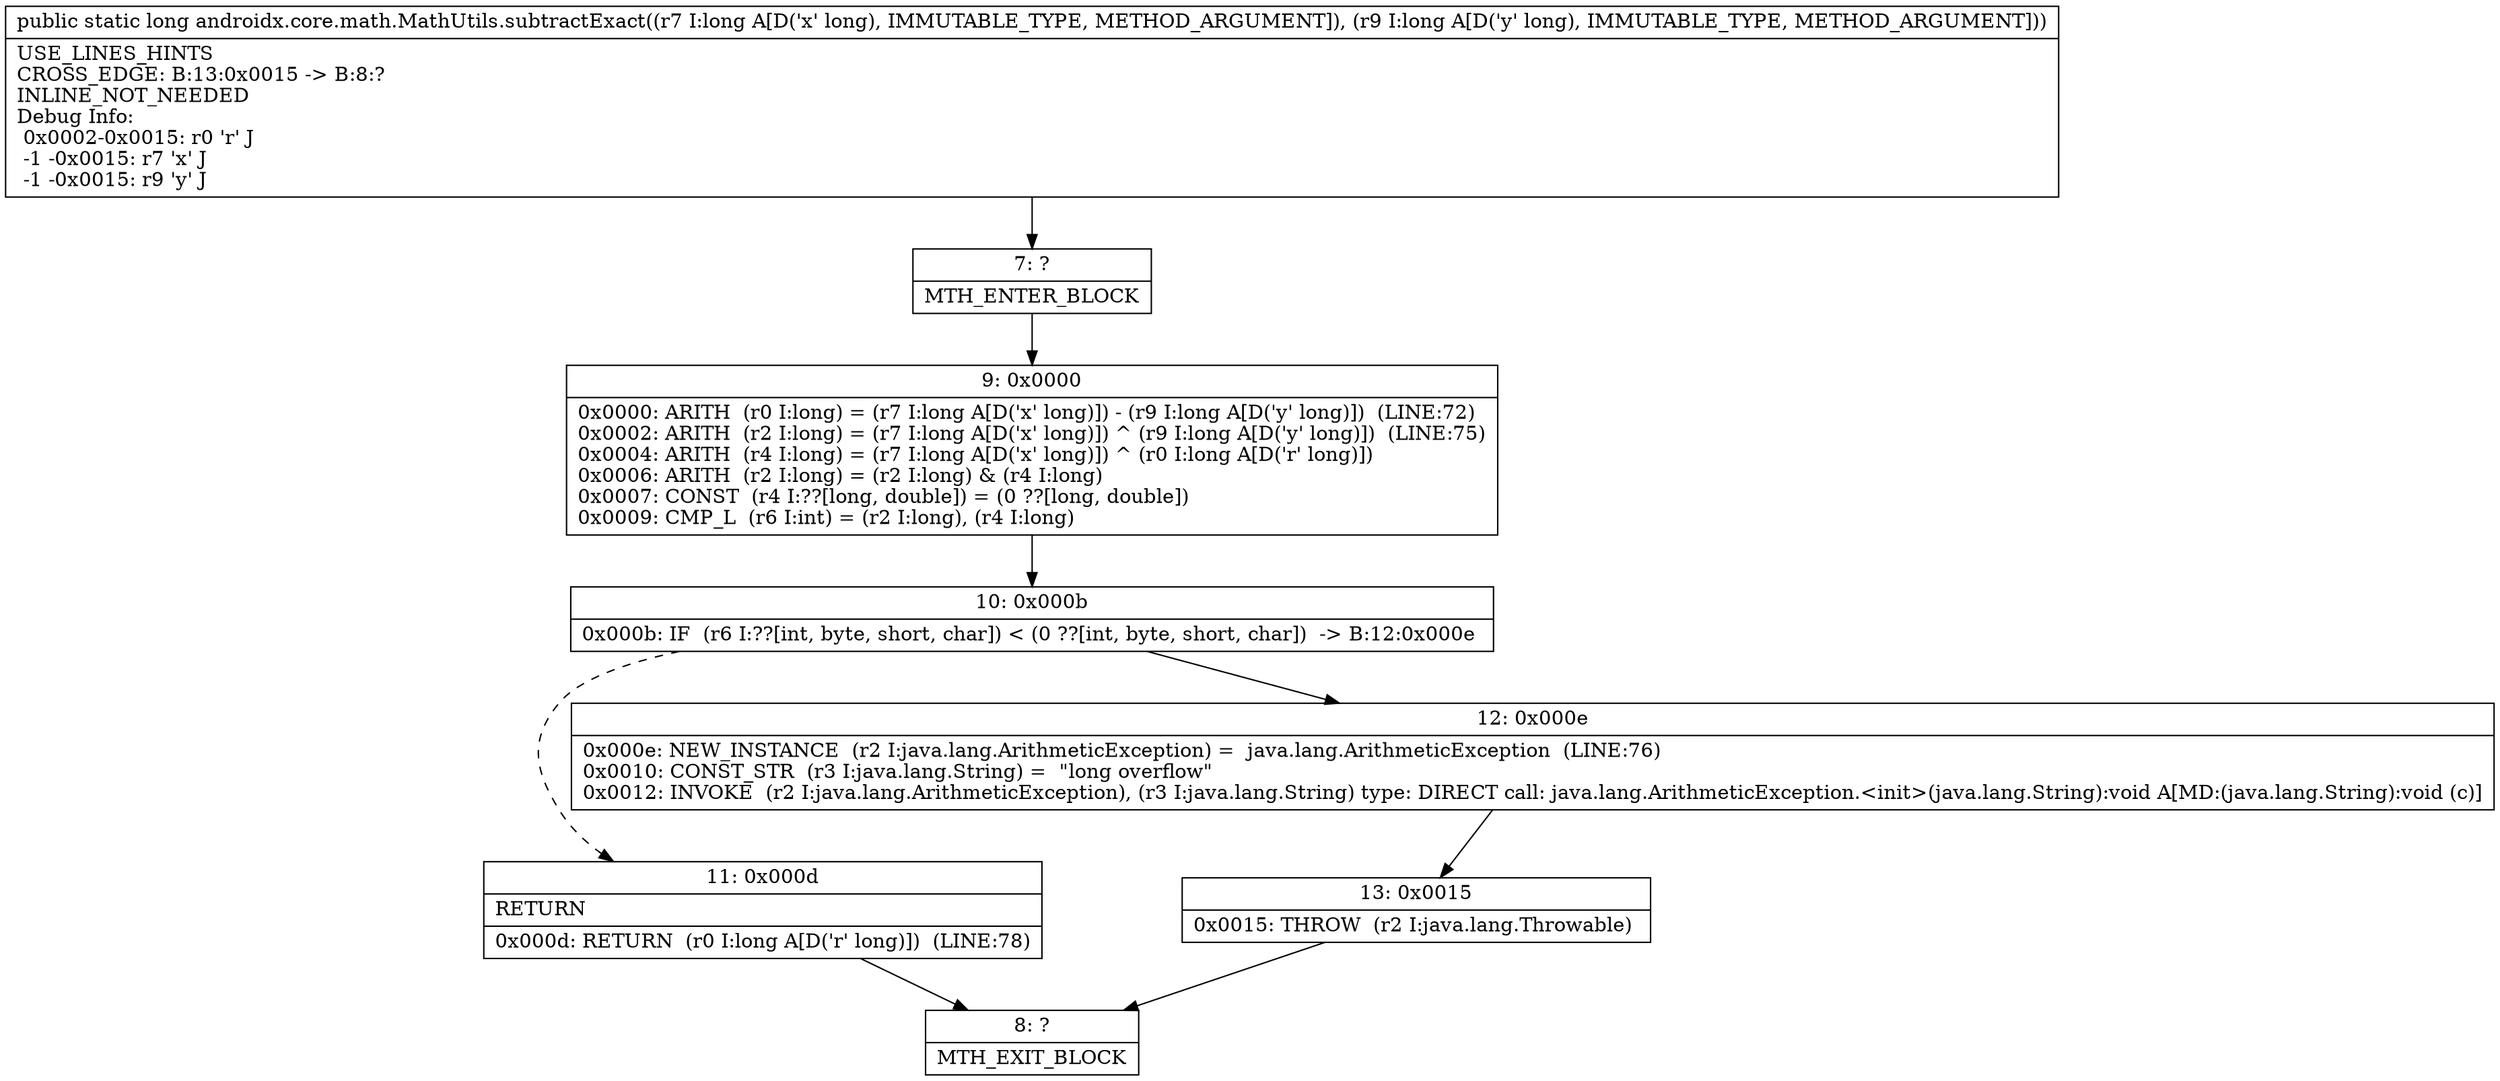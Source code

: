 digraph "CFG forandroidx.core.math.MathUtils.subtractExact(JJ)J" {
Node_7 [shape=record,label="{7\:\ ?|MTH_ENTER_BLOCK\l}"];
Node_9 [shape=record,label="{9\:\ 0x0000|0x0000: ARITH  (r0 I:long) = (r7 I:long A[D('x' long)]) \- (r9 I:long A[D('y' long)])  (LINE:72)\l0x0002: ARITH  (r2 I:long) = (r7 I:long A[D('x' long)]) ^ (r9 I:long A[D('y' long)])  (LINE:75)\l0x0004: ARITH  (r4 I:long) = (r7 I:long A[D('x' long)]) ^ (r0 I:long A[D('r' long)]) \l0x0006: ARITH  (r2 I:long) = (r2 I:long) & (r4 I:long) \l0x0007: CONST  (r4 I:??[long, double]) = (0 ??[long, double]) \l0x0009: CMP_L  (r6 I:int) = (r2 I:long), (r4 I:long) \l}"];
Node_10 [shape=record,label="{10\:\ 0x000b|0x000b: IF  (r6 I:??[int, byte, short, char]) \< (0 ??[int, byte, short, char])  \-\> B:12:0x000e \l}"];
Node_11 [shape=record,label="{11\:\ 0x000d|RETURN\l|0x000d: RETURN  (r0 I:long A[D('r' long)])  (LINE:78)\l}"];
Node_8 [shape=record,label="{8\:\ ?|MTH_EXIT_BLOCK\l}"];
Node_12 [shape=record,label="{12\:\ 0x000e|0x000e: NEW_INSTANCE  (r2 I:java.lang.ArithmeticException) =  java.lang.ArithmeticException  (LINE:76)\l0x0010: CONST_STR  (r3 I:java.lang.String) =  \"long overflow\" \l0x0012: INVOKE  (r2 I:java.lang.ArithmeticException), (r3 I:java.lang.String) type: DIRECT call: java.lang.ArithmeticException.\<init\>(java.lang.String):void A[MD:(java.lang.String):void (c)]\l}"];
Node_13 [shape=record,label="{13\:\ 0x0015|0x0015: THROW  (r2 I:java.lang.Throwable) \l}"];
MethodNode[shape=record,label="{public static long androidx.core.math.MathUtils.subtractExact((r7 I:long A[D('x' long), IMMUTABLE_TYPE, METHOD_ARGUMENT]), (r9 I:long A[D('y' long), IMMUTABLE_TYPE, METHOD_ARGUMENT]))  | USE_LINES_HINTS\lCROSS_EDGE: B:13:0x0015 \-\> B:8:?\lINLINE_NOT_NEEDED\lDebug Info:\l  0x0002\-0x0015: r0 'r' J\l  \-1 \-0x0015: r7 'x' J\l  \-1 \-0x0015: r9 'y' J\l}"];
MethodNode -> Node_7;Node_7 -> Node_9;
Node_9 -> Node_10;
Node_10 -> Node_11[style=dashed];
Node_10 -> Node_12;
Node_11 -> Node_8;
Node_12 -> Node_13;
Node_13 -> Node_8;
}

